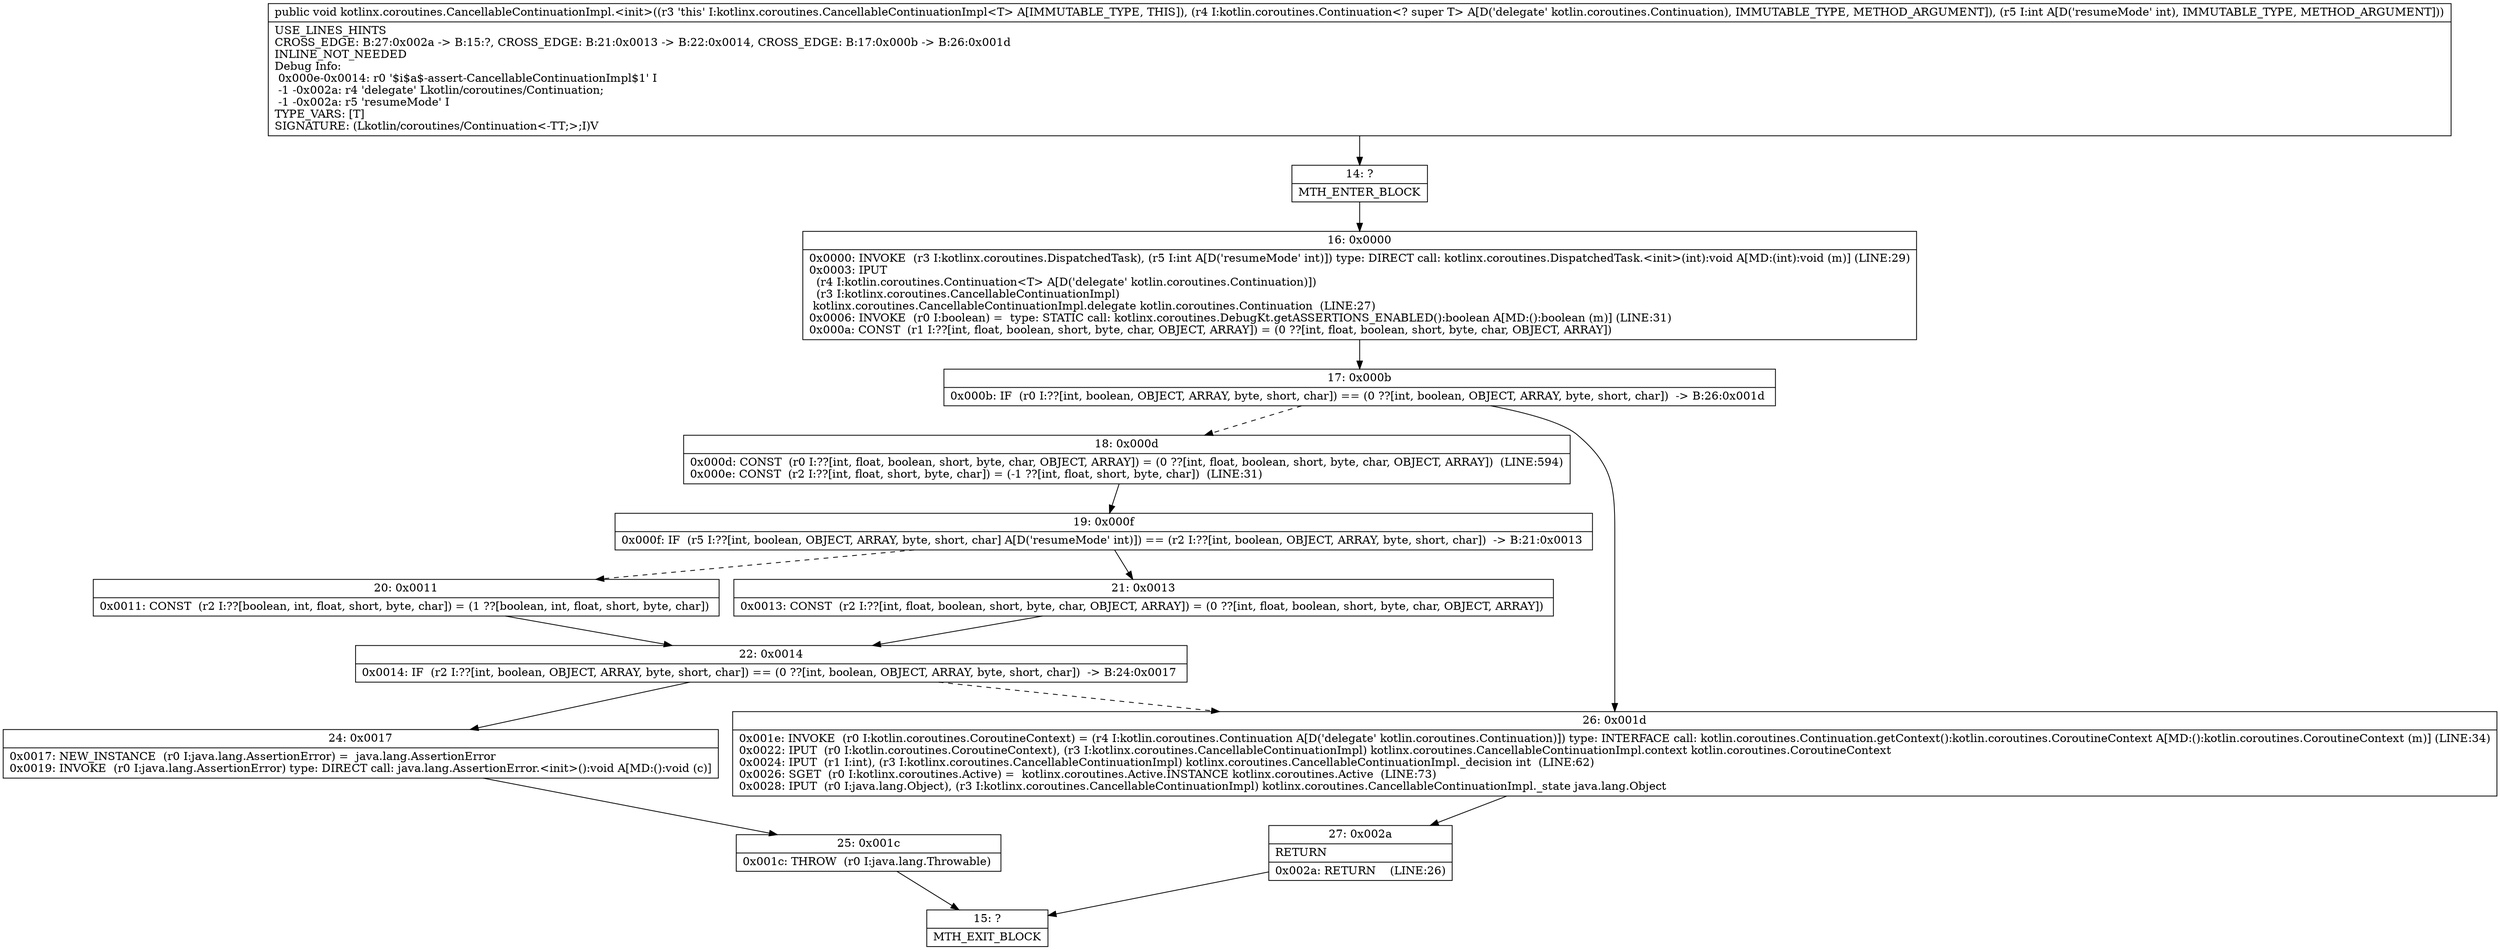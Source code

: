 digraph "CFG forkotlinx.coroutines.CancellableContinuationImpl.\<init\>(Lkotlin\/coroutines\/Continuation;I)V" {
Node_14 [shape=record,label="{14\:\ ?|MTH_ENTER_BLOCK\l}"];
Node_16 [shape=record,label="{16\:\ 0x0000|0x0000: INVOKE  (r3 I:kotlinx.coroutines.DispatchedTask), (r5 I:int A[D('resumeMode' int)]) type: DIRECT call: kotlinx.coroutines.DispatchedTask.\<init\>(int):void A[MD:(int):void (m)] (LINE:29)\l0x0003: IPUT  \l  (r4 I:kotlin.coroutines.Continuation\<T\> A[D('delegate' kotlin.coroutines.Continuation)])\l  (r3 I:kotlinx.coroutines.CancellableContinuationImpl)\l kotlinx.coroutines.CancellableContinuationImpl.delegate kotlin.coroutines.Continuation  (LINE:27)\l0x0006: INVOKE  (r0 I:boolean) =  type: STATIC call: kotlinx.coroutines.DebugKt.getASSERTIONS_ENABLED():boolean A[MD:():boolean (m)] (LINE:31)\l0x000a: CONST  (r1 I:??[int, float, boolean, short, byte, char, OBJECT, ARRAY]) = (0 ??[int, float, boolean, short, byte, char, OBJECT, ARRAY]) \l}"];
Node_17 [shape=record,label="{17\:\ 0x000b|0x000b: IF  (r0 I:??[int, boolean, OBJECT, ARRAY, byte, short, char]) == (0 ??[int, boolean, OBJECT, ARRAY, byte, short, char])  \-\> B:26:0x001d \l}"];
Node_18 [shape=record,label="{18\:\ 0x000d|0x000d: CONST  (r0 I:??[int, float, boolean, short, byte, char, OBJECT, ARRAY]) = (0 ??[int, float, boolean, short, byte, char, OBJECT, ARRAY])  (LINE:594)\l0x000e: CONST  (r2 I:??[int, float, short, byte, char]) = (\-1 ??[int, float, short, byte, char])  (LINE:31)\l}"];
Node_19 [shape=record,label="{19\:\ 0x000f|0x000f: IF  (r5 I:??[int, boolean, OBJECT, ARRAY, byte, short, char] A[D('resumeMode' int)]) == (r2 I:??[int, boolean, OBJECT, ARRAY, byte, short, char])  \-\> B:21:0x0013 \l}"];
Node_20 [shape=record,label="{20\:\ 0x0011|0x0011: CONST  (r2 I:??[boolean, int, float, short, byte, char]) = (1 ??[boolean, int, float, short, byte, char]) \l}"];
Node_22 [shape=record,label="{22\:\ 0x0014|0x0014: IF  (r2 I:??[int, boolean, OBJECT, ARRAY, byte, short, char]) == (0 ??[int, boolean, OBJECT, ARRAY, byte, short, char])  \-\> B:24:0x0017 \l}"];
Node_24 [shape=record,label="{24\:\ 0x0017|0x0017: NEW_INSTANCE  (r0 I:java.lang.AssertionError) =  java.lang.AssertionError \l0x0019: INVOKE  (r0 I:java.lang.AssertionError) type: DIRECT call: java.lang.AssertionError.\<init\>():void A[MD:():void (c)]\l}"];
Node_25 [shape=record,label="{25\:\ 0x001c|0x001c: THROW  (r0 I:java.lang.Throwable) \l}"];
Node_15 [shape=record,label="{15\:\ ?|MTH_EXIT_BLOCK\l}"];
Node_21 [shape=record,label="{21\:\ 0x0013|0x0013: CONST  (r2 I:??[int, float, boolean, short, byte, char, OBJECT, ARRAY]) = (0 ??[int, float, boolean, short, byte, char, OBJECT, ARRAY]) \l}"];
Node_26 [shape=record,label="{26\:\ 0x001d|0x001e: INVOKE  (r0 I:kotlin.coroutines.CoroutineContext) = (r4 I:kotlin.coroutines.Continuation A[D('delegate' kotlin.coroutines.Continuation)]) type: INTERFACE call: kotlin.coroutines.Continuation.getContext():kotlin.coroutines.CoroutineContext A[MD:():kotlin.coroutines.CoroutineContext (m)] (LINE:34)\l0x0022: IPUT  (r0 I:kotlin.coroutines.CoroutineContext), (r3 I:kotlinx.coroutines.CancellableContinuationImpl) kotlinx.coroutines.CancellableContinuationImpl.context kotlin.coroutines.CoroutineContext \l0x0024: IPUT  (r1 I:int), (r3 I:kotlinx.coroutines.CancellableContinuationImpl) kotlinx.coroutines.CancellableContinuationImpl._decision int  (LINE:62)\l0x0026: SGET  (r0 I:kotlinx.coroutines.Active) =  kotlinx.coroutines.Active.INSTANCE kotlinx.coroutines.Active  (LINE:73)\l0x0028: IPUT  (r0 I:java.lang.Object), (r3 I:kotlinx.coroutines.CancellableContinuationImpl) kotlinx.coroutines.CancellableContinuationImpl._state java.lang.Object \l}"];
Node_27 [shape=record,label="{27\:\ 0x002a|RETURN\l|0x002a: RETURN    (LINE:26)\l}"];
MethodNode[shape=record,label="{public void kotlinx.coroutines.CancellableContinuationImpl.\<init\>((r3 'this' I:kotlinx.coroutines.CancellableContinuationImpl\<T\> A[IMMUTABLE_TYPE, THIS]), (r4 I:kotlin.coroutines.Continuation\<? super T\> A[D('delegate' kotlin.coroutines.Continuation), IMMUTABLE_TYPE, METHOD_ARGUMENT]), (r5 I:int A[D('resumeMode' int), IMMUTABLE_TYPE, METHOD_ARGUMENT]))  | USE_LINES_HINTS\lCROSS_EDGE: B:27:0x002a \-\> B:15:?, CROSS_EDGE: B:21:0x0013 \-\> B:22:0x0014, CROSS_EDGE: B:17:0x000b \-\> B:26:0x001d\lINLINE_NOT_NEEDED\lDebug Info:\l  0x000e\-0x0014: r0 '$i$a$\-assert\-CancellableContinuationImpl$1' I\l  \-1 \-0x002a: r4 'delegate' Lkotlin\/coroutines\/Continuation;\l  \-1 \-0x002a: r5 'resumeMode' I\lTYPE_VARS: [T]\lSIGNATURE: (Lkotlin\/coroutines\/Continuation\<\-TT;\>;I)V\l}"];
MethodNode -> Node_14;Node_14 -> Node_16;
Node_16 -> Node_17;
Node_17 -> Node_18[style=dashed];
Node_17 -> Node_26;
Node_18 -> Node_19;
Node_19 -> Node_20[style=dashed];
Node_19 -> Node_21;
Node_20 -> Node_22;
Node_22 -> Node_24;
Node_22 -> Node_26[style=dashed];
Node_24 -> Node_25;
Node_25 -> Node_15;
Node_21 -> Node_22;
Node_26 -> Node_27;
Node_27 -> Node_15;
}

